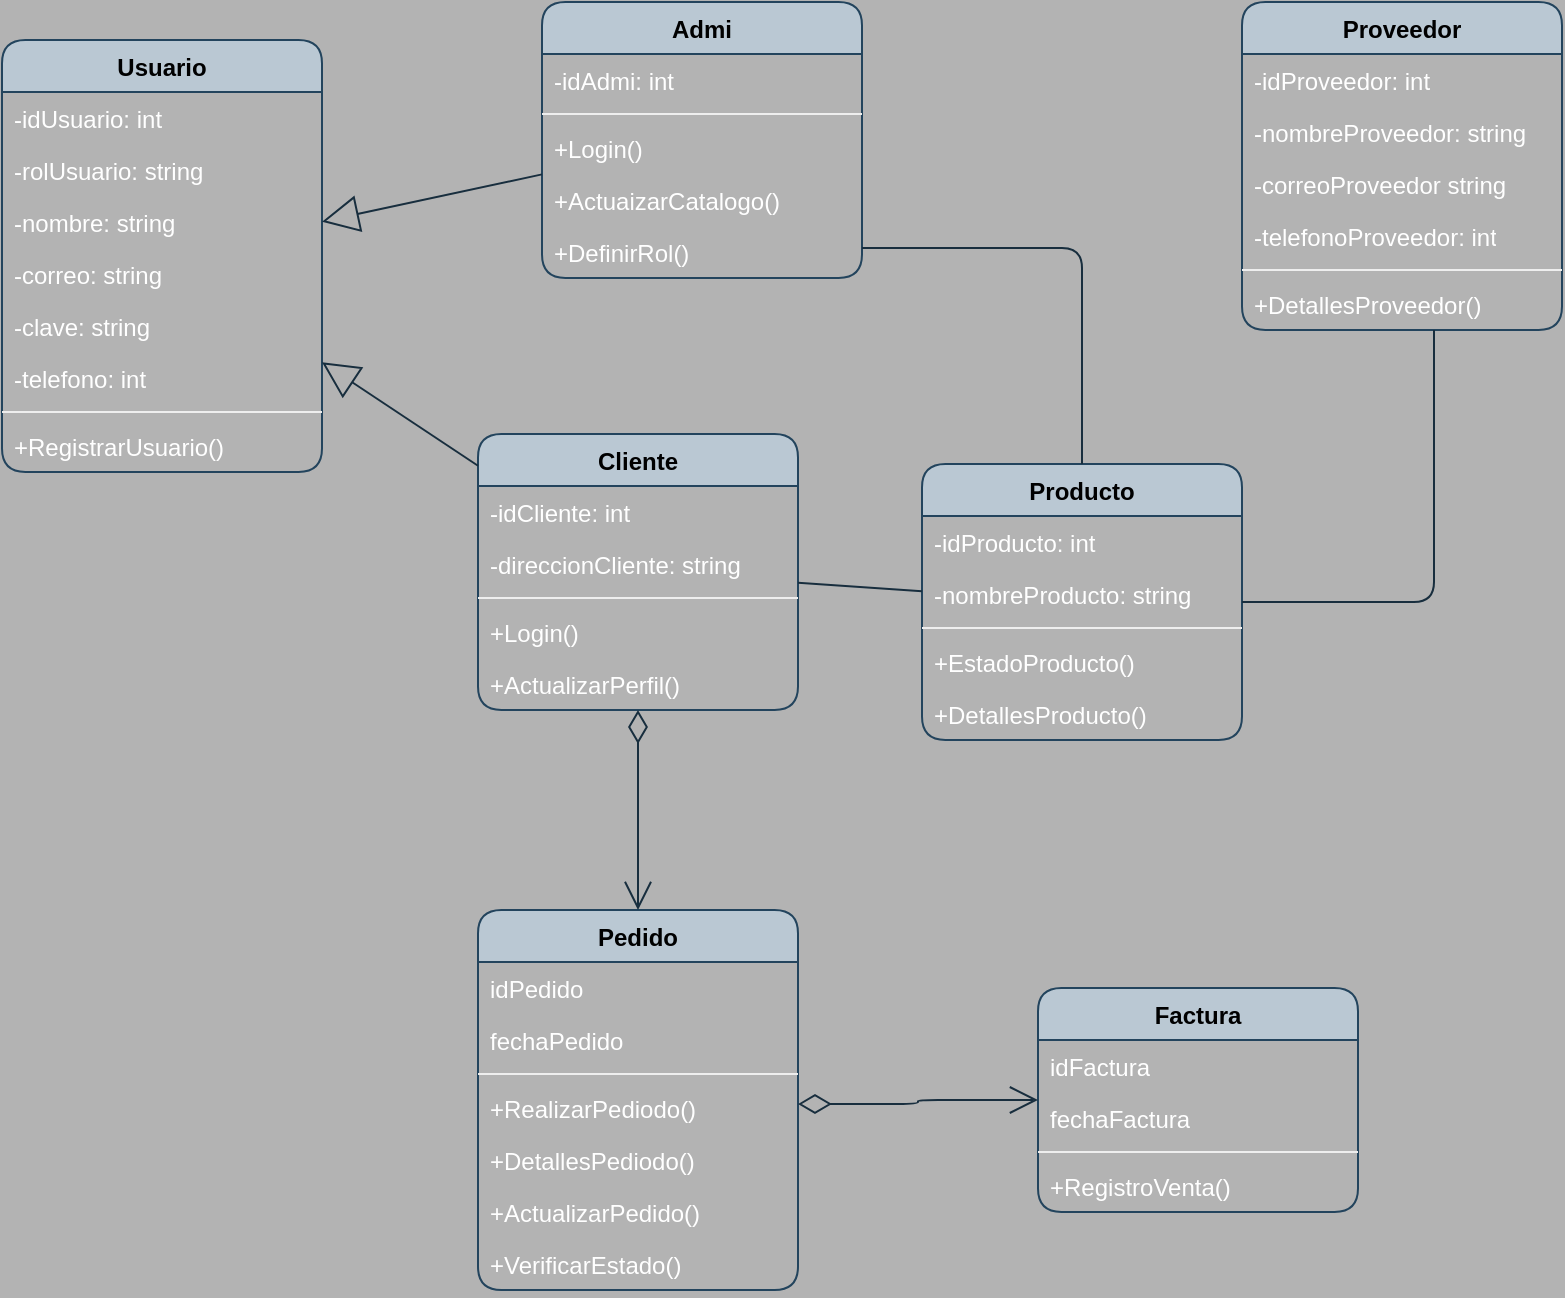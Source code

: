 <mxfile version="24.7.16">
  <diagram name="Diagrama de Clases" id="c4acf3e9-155e-7222-9cf6-157b1a14988f">
    <mxGraphModel grid="0" page="1" gridSize="10" guides="1" tooltips="1" connect="1" arrows="1" fold="1" pageScale="1" pageWidth="850" pageHeight="1100" background="#B3B3B3" math="0" shadow="0">
      <root>
        <mxCell id="0" />
        <mxCell id="1" parent="0" />
        <mxCell id="ZTarSemHIilfZT3Sb3_L-1" value="Usuario" style="swimlane;fontStyle=1;align=center;verticalAlign=top;childLayout=stackLayout;horizontal=1;startSize=26;horizontalStack=0;resizeParent=1;resizeParentMax=0;resizeLast=0;collapsible=1;marginBottom=0;whiteSpace=wrap;html=1;labelBackgroundColor=none;fillColor=#bac8d3;strokeColor=#23445d;rounded=1;" vertex="1" parent="1">
          <mxGeometry x="-820" y="49" width="160" height="216" as="geometry" />
        </mxCell>
        <mxCell id="ZTarSemHIilfZT3Sb3_L-2" value="-idUsuario: int" style="text;strokeColor=none;fillColor=none;align=left;verticalAlign=top;spacingLeft=4;spacingRight=4;overflow=hidden;rotatable=0;points=[[0,0.5],[1,0.5]];portConstraint=eastwest;whiteSpace=wrap;html=1;labelBackgroundColor=none;fontColor=#FFFFFF;rounded=1;" vertex="1" parent="ZTarSemHIilfZT3Sb3_L-1">
          <mxGeometry y="26" width="160" height="26" as="geometry" />
        </mxCell>
        <mxCell id="ZTarSemHIilfZT3Sb3_L-50" value="-rolUsuario: string" style="text;strokeColor=none;fillColor=none;align=left;verticalAlign=top;spacingLeft=4;spacingRight=4;overflow=hidden;rotatable=0;points=[[0,0.5],[1,0.5]];portConstraint=eastwest;whiteSpace=wrap;html=1;labelBackgroundColor=none;fontColor=#FFFFFF;rounded=1;" vertex="1" parent="ZTarSemHIilfZT3Sb3_L-1">
          <mxGeometry y="52" width="160" height="26" as="geometry" />
        </mxCell>
        <mxCell id="ZTarSemHIilfZT3Sb3_L-17" value="-nombre: string" style="text;strokeColor=none;fillColor=none;align=left;verticalAlign=top;spacingLeft=4;spacingRight=4;overflow=hidden;rotatable=0;points=[[0,0.5],[1,0.5]];portConstraint=eastwest;whiteSpace=wrap;html=1;labelBackgroundColor=none;fontColor=#FFFFFF;rounded=1;" vertex="1" parent="ZTarSemHIilfZT3Sb3_L-1">
          <mxGeometry y="78" width="160" height="26" as="geometry" />
        </mxCell>
        <mxCell id="ZTarSemHIilfZT3Sb3_L-18" value="-correo: string" style="text;strokeColor=none;fillColor=none;align=left;verticalAlign=top;spacingLeft=4;spacingRight=4;overflow=hidden;rotatable=0;points=[[0,0.5],[1,0.5]];portConstraint=eastwest;whiteSpace=wrap;html=1;labelBackgroundColor=none;fontColor=#FFFFFF;rounded=1;" vertex="1" parent="ZTarSemHIilfZT3Sb3_L-1">
          <mxGeometry y="104" width="160" height="26" as="geometry" />
        </mxCell>
        <mxCell id="ZTarSemHIilfZT3Sb3_L-51" value="-clave: string" style="text;strokeColor=none;fillColor=none;align=left;verticalAlign=top;spacingLeft=4;spacingRight=4;overflow=hidden;rotatable=0;points=[[0,0.5],[1,0.5]];portConstraint=eastwest;whiteSpace=wrap;html=1;labelBackgroundColor=none;fontColor=#FFFFFF;rounded=1;" vertex="1" parent="ZTarSemHIilfZT3Sb3_L-1">
          <mxGeometry y="130" width="160" height="26" as="geometry" />
        </mxCell>
        <mxCell id="ZTarSemHIilfZT3Sb3_L-19" value="-telefono: int" style="text;strokeColor=none;fillColor=none;align=left;verticalAlign=top;spacingLeft=4;spacingRight=4;overflow=hidden;rotatable=0;points=[[0,0.5],[1,0.5]];portConstraint=eastwest;whiteSpace=wrap;html=1;labelBackgroundColor=none;fontColor=#FFFFFF;rounded=1;" vertex="1" parent="ZTarSemHIilfZT3Sb3_L-1">
          <mxGeometry y="156" width="160" height="26" as="geometry" />
        </mxCell>
        <mxCell id="ZTarSemHIilfZT3Sb3_L-3" value="" style="line;strokeWidth=1;fillColor=none;align=left;verticalAlign=middle;spacingTop=-1;spacingLeft=3;spacingRight=3;rotatable=0;labelPosition=right;points=[];portConstraint=eastwest;labelBackgroundColor=none;strokeColor=#EEEEEE;fontColor=#FFFFFF;rounded=1;" vertex="1" parent="ZTarSemHIilfZT3Sb3_L-1">
          <mxGeometry y="182" width="160" height="8" as="geometry" />
        </mxCell>
        <mxCell id="6bT-CCXkzcgCeVcVH5FZ-6" value="+RegistrarUsuario()" style="text;strokeColor=none;fillColor=none;align=left;verticalAlign=top;spacingLeft=4;spacingRight=4;overflow=hidden;rotatable=0;points=[[0,0.5],[1,0.5]];portConstraint=eastwest;whiteSpace=wrap;html=1;labelBackgroundColor=none;fontColor=#FFFFFF;rounded=1;" vertex="1" parent="ZTarSemHIilfZT3Sb3_L-1">
          <mxGeometry y="190" width="160" height="26" as="geometry" />
        </mxCell>
        <mxCell id="ZTarSemHIilfZT3Sb3_L-5" value="Cliente" style="swimlane;fontStyle=1;align=center;verticalAlign=top;childLayout=stackLayout;horizontal=1;startSize=26;horizontalStack=0;resizeParent=1;resizeParentMax=0;resizeLast=0;collapsible=1;marginBottom=0;whiteSpace=wrap;html=1;labelBackgroundColor=none;fillColor=#bac8d3;strokeColor=#23445d;rounded=1;" vertex="1" parent="1">
          <mxGeometry x="-582" y="246" width="160" height="138" as="geometry" />
        </mxCell>
        <mxCell id="ZTarSemHIilfZT3Sb3_L-6" value="-idCliente: int" style="text;strokeColor=none;fillColor=none;align=left;verticalAlign=top;spacingLeft=4;spacingRight=4;overflow=hidden;rotatable=0;points=[[0,0.5],[1,0.5]];portConstraint=eastwest;whiteSpace=wrap;html=1;labelBackgroundColor=none;fontColor=#FFFFFF;rounded=1;" vertex="1" parent="ZTarSemHIilfZT3Sb3_L-5">
          <mxGeometry y="26" width="160" height="26" as="geometry" />
        </mxCell>
        <mxCell id="ZTarSemHIilfZT3Sb3_L-12" value="-direccionCliente: string" style="text;strokeColor=none;fillColor=none;align=left;verticalAlign=top;spacingLeft=4;spacingRight=4;overflow=hidden;rotatable=0;points=[[0,0.5],[1,0.5]];portConstraint=eastwest;whiteSpace=wrap;html=1;labelBackgroundColor=none;fontColor=#FFFFFF;rounded=1;" vertex="1" parent="ZTarSemHIilfZT3Sb3_L-5">
          <mxGeometry y="52" width="160" height="26" as="geometry" />
        </mxCell>
        <mxCell id="ZTarSemHIilfZT3Sb3_L-13" value="" style="line;strokeWidth=1;fillColor=none;align=left;verticalAlign=middle;spacingTop=-1;spacingLeft=3;spacingRight=3;rotatable=0;labelPosition=right;points=[];portConstraint=eastwest;labelBackgroundColor=none;strokeColor=#EEEEEE;fontColor=#FFFFFF;rounded=1;" vertex="1" parent="ZTarSemHIilfZT3Sb3_L-5">
          <mxGeometry y="78" width="160" height="8" as="geometry" />
        </mxCell>
        <mxCell id="6bT-CCXkzcgCeVcVH5FZ-11" value="+Login()" style="text;strokeColor=none;fillColor=none;align=left;verticalAlign=top;spacingLeft=4;spacingRight=4;overflow=hidden;rotatable=0;points=[[0,0.5],[1,0.5]];portConstraint=eastwest;whiteSpace=wrap;html=1;labelBackgroundColor=none;fontColor=#FFFFFF;rounded=1;" vertex="1" parent="ZTarSemHIilfZT3Sb3_L-5">
          <mxGeometry y="86" width="160" height="26" as="geometry" />
        </mxCell>
        <mxCell id="6bT-CCXkzcgCeVcVH5FZ-14" value="+ActualizarPerfil()" style="text;strokeColor=none;fillColor=none;align=left;verticalAlign=top;spacingLeft=4;spacingRight=4;overflow=hidden;rotatable=0;points=[[0,0.5],[1,0.5]];portConstraint=eastwest;whiteSpace=wrap;html=1;labelBackgroundColor=none;fontColor=#FFFFFF;rounded=1;" vertex="1" parent="ZTarSemHIilfZT3Sb3_L-5">
          <mxGeometry y="112" width="160" height="26" as="geometry" />
        </mxCell>
        <mxCell id="ZTarSemHIilfZT3Sb3_L-15" value="Admi" style="swimlane;fontStyle=1;align=center;verticalAlign=top;childLayout=stackLayout;horizontal=1;startSize=26;horizontalStack=0;resizeParent=1;resizeParentMax=0;resizeLast=0;collapsible=1;marginBottom=0;whiteSpace=wrap;html=1;labelBackgroundColor=none;fillColor=#bac8d3;strokeColor=#23445d;rounded=1;" vertex="1" parent="1">
          <mxGeometry x="-550" y="30" width="160" height="138" as="geometry" />
        </mxCell>
        <mxCell id="ZTarSemHIilfZT3Sb3_L-16" value="-idAdmi: int" style="text;strokeColor=none;fillColor=none;align=left;verticalAlign=top;spacingLeft=4;spacingRight=4;overflow=hidden;rotatable=0;points=[[0,0.5],[1,0.5]];portConstraint=eastwest;whiteSpace=wrap;html=1;labelBackgroundColor=none;fontColor=#FFFFFF;rounded=1;" vertex="1" parent="ZTarSemHIilfZT3Sb3_L-15">
          <mxGeometry y="26" width="160" height="26" as="geometry" />
        </mxCell>
        <mxCell id="ZTarSemHIilfZT3Sb3_L-20" value="" style="line;strokeWidth=1;fillColor=none;align=left;verticalAlign=middle;spacingTop=-1;spacingLeft=3;spacingRight=3;rotatable=0;labelPosition=right;points=[];portConstraint=eastwest;labelBackgroundColor=none;strokeColor=#EEEEEE;fontColor=#FFFFFF;rounded=1;" vertex="1" parent="ZTarSemHIilfZT3Sb3_L-15">
          <mxGeometry y="52" width="160" height="8" as="geometry" />
        </mxCell>
        <mxCell id="6bT-CCXkzcgCeVcVH5FZ-5" value="+Login()" style="text;strokeColor=none;fillColor=none;align=left;verticalAlign=top;spacingLeft=4;spacingRight=4;overflow=hidden;rotatable=0;points=[[0,0.5],[1,0.5]];portConstraint=eastwest;whiteSpace=wrap;html=1;labelBackgroundColor=none;fontColor=#FFFFFF;rounded=1;" vertex="1" parent="ZTarSemHIilfZT3Sb3_L-15">
          <mxGeometry y="60" width="160" height="26" as="geometry" />
        </mxCell>
        <mxCell id="ZTarSemHIilfZT3Sb3_L-21" value="&lt;div&gt;+ActuaizarCatalogo()&lt;/div&gt;" style="text;strokeColor=none;fillColor=none;align=left;verticalAlign=top;spacingLeft=4;spacingRight=4;overflow=hidden;rotatable=0;points=[[0,0.5],[1,0.5]];portConstraint=eastwest;whiteSpace=wrap;html=1;labelBackgroundColor=none;fontColor=#FFFFFF;rounded=1;" vertex="1" parent="ZTarSemHIilfZT3Sb3_L-15">
          <mxGeometry y="86" width="160" height="26" as="geometry" />
        </mxCell>
        <mxCell id="ZTarSemHIilfZT3Sb3_L-4" value="&lt;div&gt;+DefinirRol()&lt;/div&gt;" style="text;strokeColor=none;fillColor=none;align=left;verticalAlign=top;spacingLeft=4;spacingRight=4;overflow=hidden;rotatable=0;points=[[0,0.5],[1,0.5]];portConstraint=eastwest;whiteSpace=wrap;html=1;labelBackgroundColor=none;fontColor=#FFFFFF;rounded=1;" vertex="1" parent="ZTarSemHIilfZT3Sb3_L-15">
          <mxGeometry y="112" width="160" height="26" as="geometry" />
        </mxCell>
        <mxCell id="ZTarSemHIilfZT3Sb3_L-22" value="Pedido" style="swimlane;fontStyle=1;align=center;verticalAlign=top;childLayout=stackLayout;horizontal=1;startSize=26;horizontalStack=0;resizeParent=1;resizeParentMax=0;resizeLast=0;collapsible=1;marginBottom=0;whiteSpace=wrap;html=1;labelBackgroundColor=none;fillColor=#bac8d3;strokeColor=#23445d;rounded=1;" vertex="1" parent="1">
          <mxGeometry x="-582" y="484" width="160" height="190" as="geometry" />
        </mxCell>
        <mxCell id="ZTarSemHIilfZT3Sb3_L-23" value="idPedido" style="text;strokeColor=none;fillColor=none;align=left;verticalAlign=top;spacingLeft=4;spacingRight=4;overflow=hidden;rotatable=0;points=[[0,0.5],[1,0.5]];portConstraint=eastwest;whiteSpace=wrap;html=1;labelBackgroundColor=none;fontColor=#FFFFFF;rounded=1;" vertex="1" parent="ZTarSemHIilfZT3Sb3_L-22">
          <mxGeometry y="26" width="160" height="26" as="geometry" />
        </mxCell>
        <mxCell id="ZTarSemHIilfZT3Sb3_L-24" value="fechaPedido" style="text;strokeColor=none;fillColor=none;align=left;verticalAlign=top;spacingLeft=4;spacingRight=4;overflow=hidden;rotatable=0;points=[[0,0.5],[1,0.5]];portConstraint=eastwest;whiteSpace=wrap;html=1;labelBackgroundColor=none;fontColor=#FFFFFF;rounded=1;" vertex="1" parent="ZTarSemHIilfZT3Sb3_L-22">
          <mxGeometry y="52" width="160" height="26" as="geometry" />
        </mxCell>
        <mxCell id="ZTarSemHIilfZT3Sb3_L-26" value="" style="line;strokeWidth=1;fillColor=none;align=left;verticalAlign=middle;spacingTop=-1;spacingLeft=3;spacingRight=3;rotatable=0;labelPosition=right;points=[];portConstraint=eastwest;labelBackgroundColor=none;strokeColor=#EEEEEE;fontColor=#FFFFFF;rounded=1;" vertex="1" parent="ZTarSemHIilfZT3Sb3_L-22">
          <mxGeometry y="78" width="160" height="8" as="geometry" />
        </mxCell>
        <mxCell id="ZTarSemHIilfZT3Sb3_L-27" value="+RealizarPediodo()" style="text;strokeColor=none;fillColor=none;align=left;verticalAlign=top;spacingLeft=4;spacingRight=4;overflow=hidden;rotatable=0;points=[[0,0.5],[1,0.5]];portConstraint=eastwest;whiteSpace=wrap;html=1;labelBackgroundColor=none;fontColor=#FFFFFF;rounded=1;" vertex="1" parent="ZTarSemHIilfZT3Sb3_L-22">
          <mxGeometry y="86" width="160" height="26" as="geometry" />
        </mxCell>
        <mxCell id="6bT-CCXkzcgCeVcVH5FZ-28" value="+DetallesPediodo()" style="text;strokeColor=none;fillColor=none;align=left;verticalAlign=top;spacingLeft=4;spacingRight=4;overflow=hidden;rotatable=0;points=[[0,0.5],[1,0.5]];portConstraint=eastwest;whiteSpace=wrap;html=1;labelBackgroundColor=none;fontColor=#FFFFFF;rounded=1;" vertex="1" parent="ZTarSemHIilfZT3Sb3_L-22">
          <mxGeometry y="112" width="160" height="26" as="geometry" />
        </mxCell>
        <mxCell id="6bT-CCXkzcgCeVcVH5FZ-32" value="+ActualizarPedido()" style="text;strokeColor=none;fillColor=none;align=left;verticalAlign=top;spacingLeft=4;spacingRight=4;overflow=hidden;rotatable=0;points=[[0,0.5],[1,0.5]];portConstraint=eastwest;whiteSpace=wrap;html=1;labelBackgroundColor=none;fontColor=#FFFFFF;rounded=1;" vertex="1" parent="ZTarSemHIilfZT3Sb3_L-22">
          <mxGeometry y="138" width="160" height="26" as="geometry" />
        </mxCell>
        <mxCell id="6bT-CCXkzcgCeVcVH5FZ-29" value="+VerificarEstado()" style="text;strokeColor=none;fillColor=none;align=left;verticalAlign=top;spacingLeft=4;spacingRight=4;overflow=hidden;rotatable=0;points=[[0,0.5],[1,0.5]];portConstraint=eastwest;whiteSpace=wrap;html=1;labelBackgroundColor=none;fontColor=#FFFFFF;rounded=1;" vertex="1" parent="ZTarSemHIilfZT3Sb3_L-22">
          <mxGeometry y="164" width="160" height="26" as="geometry" />
        </mxCell>
        <mxCell id="ZTarSemHIilfZT3Sb3_L-28" value="Producto" style="swimlane;fontStyle=1;align=center;verticalAlign=top;childLayout=stackLayout;horizontal=1;startSize=26;horizontalStack=0;resizeParent=1;resizeParentMax=0;resizeLast=0;collapsible=1;marginBottom=0;whiteSpace=wrap;html=1;labelBackgroundColor=none;fillColor=#bac8d3;strokeColor=#23445d;rounded=1;" vertex="1" parent="1">
          <mxGeometry x="-360" y="261" width="160" height="138" as="geometry" />
        </mxCell>
        <mxCell id="6bT-CCXkzcgCeVcVH5FZ-15" value="-idProducto: int" style="text;strokeColor=none;fillColor=none;align=left;verticalAlign=top;spacingLeft=4;spacingRight=4;overflow=hidden;rotatable=0;points=[[0,0.5],[1,0.5]];portConstraint=eastwest;whiteSpace=wrap;html=1;labelBackgroundColor=none;fontColor=#FFFFFF;rounded=1;" vertex="1" parent="ZTarSemHIilfZT3Sb3_L-28">
          <mxGeometry y="26" width="160" height="26" as="geometry" />
        </mxCell>
        <mxCell id="6bT-CCXkzcgCeVcVH5FZ-17" value="-nombreProducto: string" style="text;strokeColor=none;fillColor=none;align=left;verticalAlign=top;spacingLeft=4;spacingRight=4;overflow=hidden;rotatable=0;points=[[0,0.5],[1,0.5]];portConstraint=eastwest;whiteSpace=wrap;html=1;labelBackgroundColor=none;fontColor=#FFFFFF;rounded=1;" vertex="1" parent="ZTarSemHIilfZT3Sb3_L-28">
          <mxGeometry y="52" width="160" height="26" as="geometry" />
        </mxCell>
        <mxCell id="ZTarSemHIilfZT3Sb3_L-30" value="" style="line;strokeWidth=1;fillColor=none;align=left;verticalAlign=middle;spacingTop=-1;spacingLeft=3;spacingRight=3;rotatable=0;labelPosition=right;points=[];portConstraint=eastwest;labelBackgroundColor=none;strokeColor=#EEEEEE;fontColor=#FFFFFF;rounded=1;" vertex="1" parent="ZTarSemHIilfZT3Sb3_L-28">
          <mxGeometry y="78" width="160" height="8" as="geometry" />
        </mxCell>
        <mxCell id="ZTarSemHIilfZT3Sb3_L-31" value="+EstadoProducto()" style="text;strokeColor=none;fillColor=none;align=left;verticalAlign=top;spacingLeft=4;spacingRight=4;overflow=hidden;rotatable=0;points=[[0,0.5],[1,0.5]];portConstraint=eastwest;whiteSpace=wrap;html=1;labelBackgroundColor=none;fontColor=#FFFFFF;rounded=1;" vertex="1" parent="ZTarSemHIilfZT3Sb3_L-28">
          <mxGeometry y="86" width="160" height="26" as="geometry" />
        </mxCell>
        <mxCell id="6bT-CCXkzcgCeVcVH5FZ-33" value="+DetallesProducto()" style="text;strokeColor=none;fillColor=none;align=left;verticalAlign=top;spacingLeft=4;spacingRight=4;overflow=hidden;rotatable=0;points=[[0,0.5],[1,0.5]];portConstraint=eastwest;whiteSpace=wrap;html=1;labelBackgroundColor=none;fontColor=#FFFFFF;rounded=1;" vertex="1" parent="ZTarSemHIilfZT3Sb3_L-28">
          <mxGeometry y="112" width="160" height="26" as="geometry" />
        </mxCell>
        <mxCell id="ZTarSemHIilfZT3Sb3_L-32" value="Proveedor" style="swimlane;fontStyle=1;align=center;verticalAlign=top;childLayout=stackLayout;horizontal=1;startSize=26;horizontalStack=0;resizeParent=1;resizeParentMax=0;resizeLast=0;collapsible=1;marginBottom=0;whiteSpace=wrap;html=1;labelBackgroundColor=none;fillColor=#bac8d3;strokeColor=#23445d;rounded=1;" vertex="1" parent="1">
          <mxGeometry x="-200" y="30" width="160" height="164" as="geometry" />
        </mxCell>
        <mxCell id="ZTarSemHIilfZT3Sb3_L-33" value="-idProveedor: int" style="text;strokeColor=none;fillColor=none;align=left;verticalAlign=top;spacingLeft=4;spacingRight=4;overflow=hidden;rotatable=0;points=[[0,0.5],[1,0.5]];portConstraint=eastwest;whiteSpace=wrap;html=1;labelBackgroundColor=none;fontColor=#FFFFFF;rounded=1;" vertex="1" parent="ZTarSemHIilfZT3Sb3_L-32">
          <mxGeometry y="26" width="160" height="26" as="geometry" />
        </mxCell>
        <mxCell id="ZTarSemHIilfZT3Sb3_L-34" value="-nombreProveedor: string" style="text;strokeColor=none;fillColor=none;align=left;verticalAlign=top;spacingLeft=4;spacingRight=4;overflow=hidden;rotatable=0;points=[[0,0.5],[1,0.5]];portConstraint=eastwest;whiteSpace=wrap;html=1;labelBackgroundColor=none;fontColor=#FFFFFF;rounded=1;" vertex="1" parent="ZTarSemHIilfZT3Sb3_L-32">
          <mxGeometry y="52" width="160" height="26" as="geometry" />
        </mxCell>
        <mxCell id="ZTarSemHIilfZT3Sb3_L-35" value="-correoProveedor string" style="text;strokeColor=none;fillColor=none;align=left;verticalAlign=top;spacingLeft=4;spacingRight=4;overflow=hidden;rotatable=0;points=[[0,0.5],[1,0.5]];portConstraint=eastwest;whiteSpace=wrap;html=1;labelBackgroundColor=none;fontColor=#FFFFFF;rounded=1;" vertex="1" parent="ZTarSemHIilfZT3Sb3_L-32">
          <mxGeometry y="78" width="160" height="26" as="geometry" />
        </mxCell>
        <mxCell id="ZTarSemHIilfZT3Sb3_L-36" value="-telefonoProveedor: int" style="text;strokeColor=none;fillColor=none;align=left;verticalAlign=top;spacingLeft=4;spacingRight=4;overflow=hidden;rotatable=0;points=[[0,0.5],[1,0.5]];portConstraint=eastwest;whiteSpace=wrap;html=1;labelBackgroundColor=none;fontColor=#FFFFFF;rounded=1;" vertex="1" parent="ZTarSemHIilfZT3Sb3_L-32">
          <mxGeometry y="104" width="160" height="26" as="geometry" />
        </mxCell>
        <mxCell id="ZTarSemHIilfZT3Sb3_L-37" value="" style="line;strokeWidth=1;fillColor=none;align=left;verticalAlign=middle;spacingTop=-1;spacingLeft=3;spacingRight=3;rotatable=0;labelPosition=right;points=[];portConstraint=eastwest;labelBackgroundColor=none;strokeColor=#EEEEEE;fontColor=#FFFFFF;rounded=1;" vertex="1" parent="ZTarSemHIilfZT3Sb3_L-32">
          <mxGeometry y="130" width="160" height="8" as="geometry" />
        </mxCell>
        <mxCell id="6bT-CCXkzcgCeVcVH5FZ-27" value="&lt;div&gt;+DetallesProveedor()&lt;/div&gt;" style="text;strokeColor=none;fillColor=none;align=left;verticalAlign=top;spacingLeft=4;spacingRight=4;overflow=hidden;rotatable=0;points=[[0,0.5],[1,0.5]];portConstraint=eastwest;whiteSpace=wrap;html=1;labelBackgroundColor=none;fontColor=#FFFFFF;rounded=1;" vertex="1" parent="ZTarSemHIilfZT3Sb3_L-32">
          <mxGeometry y="138" width="160" height="26" as="geometry" />
        </mxCell>
        <mxCell id="ZTarSemHIilfZT3Sb3_L-44" value="Factura" style="swimlane;fontStyle=1;align=center;verticalAlign=top;childLayout=stackLayout;horizontal=1;startSize=26;horizontalStack=0;resizeParent=1;resizeParentMax=0;resizeLast=0;collapsible=1;marginBottom=0;whiteSpace=wrap;html=1;labelBackgroundColor=none;fillColor=#bac8d3;strokeColor=#23445d;rounded=1;" vertex="1" parent="1">
          <mxGeometry x="-302" y="523" width="160" height="112" as="geometry" />
        </mxCell>
        <mxCell id="ZTarSemHIilfZT3Sb3_L-45" value="idFactura" style="text;strokeColor=none;fillColor=none;align=left;verticalAlign=top;spacingLeft=4;spacingRight=4;overflow=hidden;rotatable=0;points=[[0,0.5],[1,0.5]];portConstraint=eastwest;whiteSpace=wrap;html=1;labelBackgroundColor=none;fontColor=#FFFFFF;rounded=1;" vertex="1" parent="ZTarSemHIilfZT3Sb3_L-44">
          <mxGeometry y="26" width="160" height="26" as="geometry" />
        </mxCell>
        <mxCell id="ZTarSemHIilfZT3Sb3_L-46" value="fechaFactura" style="text;strokeColor=none;fillColor=none;align=left;verticalAlign=top;spacingLeft=4;spacingRight=4;overflow=hidden;rotatable=0;points=[[0,0.5],[1,0.5]];portConstraint=eastwest;whiteSpace=wrap;html=1;labelBackgroundColor=none;fontColor=#FFFFFF;rounded=1;" vertex="1" parent="ZTarSemHIilfZT3Sb3_L-44">
          <mxGeometry y="52" width="160" height="26" as="geometry" />
        </mxCell>
        <mxCell id="ZTarSemHIilfZT3Sb3_L-48" value="" style="line;strokeWidth=1;fillColor=none;align=left;verticalAlign=middle;spacingTop=-1;spacingLeft=3;spacingRight=3;rotatable=0;labelPosition=right;points=[];portConstraint=eastwest;labelBackgroundColor=none;strokeColor=#EEEEEE;fontColor=#FFFFFF;rounded=1;" vertex="1" parent="ZTarSemHIilfZT3Sb3_L-44">
          <mxGeometry y="78" width="160" height="8" as="geometry" />
        </mxCell>
        <mxCell id="ZTarSemHIilfZT3Sb3_L-49" value="+RegistroVenta()" style="text;strokeColor=none;fillColor=none;align=left;verticalAlign=top;spacingLeft=4;spacingRight=4;overflow=hidden;rotatable=0;points=[[0,0.5],[1,0.5]];portConstraint=eastwest;whiteSpace=wrap;html=1;labelBackgroundColor=none;fontColor=#FFFFFF;rounded=1;" vertex="1" parent="ZTarSemHIilfZT3Sb3_L-44">
          <mxGeometry y="86" width="160" height="26" as="geometry" />
        </mxCell>
        <mxCell id="6bT-CCXkzcgCeVcVH5FZ-18" value="" style="endArrow=block;endSize=16;endFill=0;html=1;rounded=1;labelBackgroundColor=none;fontColor=default;strokeColor=#182E3E;" edge="1" parent="1" source="ZTarSemHIilfZT3Sb3_L-15" target="ZTarSemHIilfZT3Sb3_L-1">
          <mxGeometry width="160" relative="1" as="geometry">
            <mxPoint x="-700" y="480" as="sourcePoint" />
            <mxPoint x="-540" y="480" as="targetPoint" />
          </mxGeometry>
        </mxCell>
        <mxCell id="6bT-CCXkzcgCeVcVH5FZ-20" value="" style="endArrow=block;endSize=16;endFill=0;html=1;rounded=1;labelBackgroundColor=none;fontColor=default;strokeColor=#182E3E;" edge="1" parent="1" source="ZTarSemHIilfZT3Sb3_L-5" target="ZTarSemHIilfZT3Sb3_L-1">
          <mxGeometry width="160" relative="1" as="geometry">
            <mxPoint x="-720" y="420" as="sourcePoint" />
            <mxPoint x="-620" y="170" as="targetPoint" />
          </mxGeometry>
        </mxCell>
        <mxCell id="6bT-CCXkzcgCeVcVH5FZ-24" value="" style="endArrow=open;html=1;endSize=12;startArrow=diamondThin;startSize=14;startFill=0;edgeStyle=orthogonalEdgeStyle;align=left;verticalAlign=bottom;rounded=1;labelBackgroundColor=none;fontColor=default;strokeColor=#182E3E;" edge="1" parent="1" source="ZTarSemHIilfZT3Sb3_L-5" target="ZTarSemHIilfZT3Sb3_L-22">
          <mxGeometry x="-1" y="3" relative="1" as="geometry">
            <mxPoint x="-770" y="330" as="sourcePoint" />
            <mxPoint x="-610" y="330" as="targetPoint" />
          </mxGeometry>
        </mxCell>
        <mxCell id="6bT-CCXkzcgCeVcVH5FZ-26" value="" style="endArrow=open;html=1;endSize=12;startArrow=diamondThin;startSize=14;startFill=0;edgeStyle=orthogonalEdgeStyle;align=left;verticalAlign=bottom;rounded=1;labelBackgroundColor=none;fontColor=default;strokeColor=#182E3E;" edge="1" parent="1" source="ZTarSemHIilfZT3Sb3_L-22" target="ZTarSemHIilfZT3Sb3_L-44">
          <mxGeometry x="-1" y="3" relative="1" as="geometry">
            <mxPoint x="-110" y="398" as="sourcePoint" />
            <mxPoint x="-200" y="560" as="targetPoint" />
            <Array as="points">
              <mxPoint x="-362" y="581" />
              <mxPoint x="-362" y="579" />
            </Array>
          </mxGeometry>
        </mxCell>
        <mxCell id="6bT-CCXkzcgCeVcVH5FZ-30" value="" style="endArrow=none;html=1;edgeStyle=orthogonalEdgeStyle;rounded=1;labelBackgroundColor=none;fontColor=default;strokeColor=#182E3E;" edge="1" parent="1" source="ZTarSemHIilfZT3Sb3_L-15" target="ZTarSemHIilfZT3Sb3_L-28">
          <mxGeometry relative="1" as="geometry">
            <mxPoint x="-80" y="227" as="sourcePoint" />
            <mxPoint x="-10" y="240" as="targetPoint" />
            <Array as="points">
              <mxPoint x="-280" y="153" />
            </Array>
          </mxGeometry>
        </mxCell>
        <mxCell id="6bT-CCXkzcgCeVcVH5FZ-31" value="" style="endArrow=none;html=1;rounded=1;labelBackgroundColor=none;fontColor=default;strokeColor=#182E3E;" edge="1" parent="1" source="ZTarSemHIilfZT3Sb3_L-5" target="ZTarSemHIilfZT3Sb3_L-28">
          <mxGeometry relative="1" as="geometry">
            <mxPoint x="-420" y="132" as="sourcePoint" />
            <mxPoint x="-350" y="145" as="targetPoint" />
          </mxGeometry>
        </mxCell>
        <mxCell id="berYsUQgV9qlgqdOJt_c-2" value="" style="endArrow=none;html=1;edgeStyle=orthogonalEdgeStyle;rounded=1;labelBackgroundColor=none;fontColor=default;strokeColor=#182E3E;" edge="1" parent="1" source="ZTarSemHIilfZT3Sb3_L-32" target="ZTarSemHIilfZT3Sb3_L-28">
          <mxGeometry relative="1" as="geometry">
            <mxPoint x="-214" y="194" as="sourcePoint" />
            <mxPoint x="-104" y="302" as="targetPoint" />
            <Array as="points">
              <mxPoint x="-104" y="330" />
            </Array>
          </mxGeometry>
        </mxCell>
      </root>
    </mxGraphModel>
  </diagram>
</mxfile>
